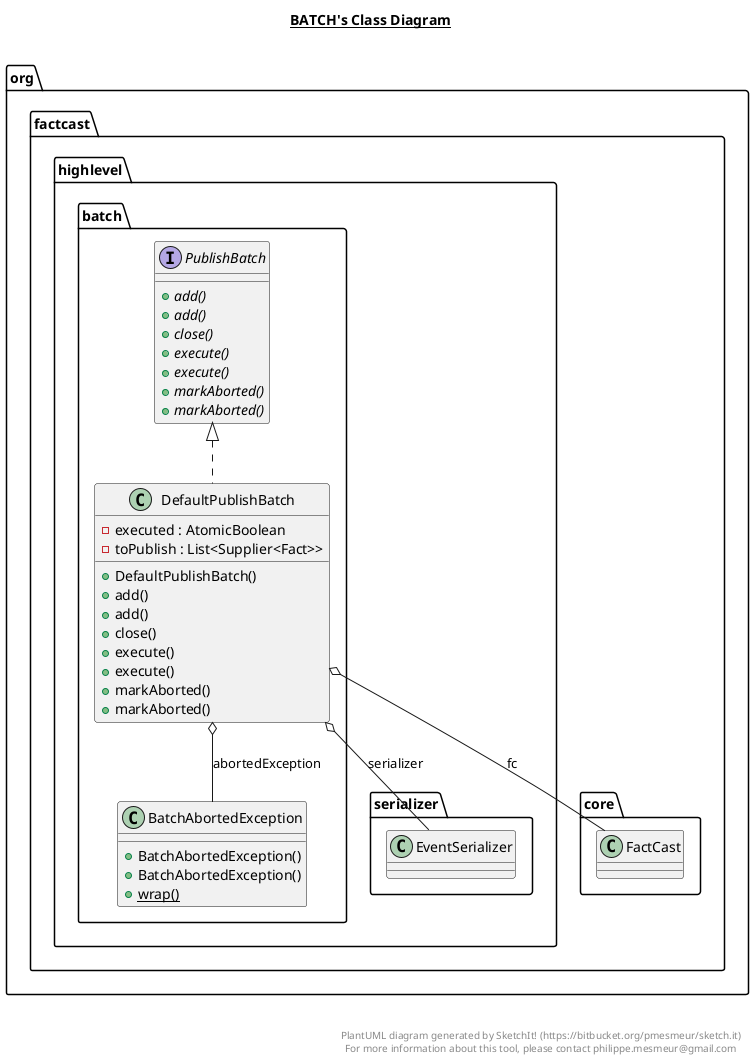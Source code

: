 @startuml

title __BATCH's Class Diagram__\n

  namespace org.factcast.highlevel {
    namespace batch {
      class org.factcast.highlevel.batch.BatchAbortedException {
          + BatchAbortedException()
          + BatchAbortedException()
          {static} + wrap()
      }
    }
  }
  

  namespace org.factcast.highlevel {
    namespace batch {
      class org.factcast.highlevel.batch.DefaultPublishBatch {
          - executed : AtomicBoolean
          - toPublish : List<Supplier<Fact>>
          + DefaultPublishBatch()
          + add()
          + add()
          + close()
          + execute()
          + execute()
          + markAborted()
          + markAborted()
      }
    }
  }
  

  namespace org.factcast.highlevel {
    namespace batch {
      interface org.factcast.highlevel.batch.PublishBatch {
          {abstract} + add()
          {abstract} + add()
          {abstract} + close()
          {abstract} + execute()
          {abstract} + execute()
          {abstract} + markAborted()
          {abstract} + markAborted()
      }
    }
  }
  

  org.factcast.highlevel.batch.DefaultPublishBatch .up.|> org.factcast.highlevel.batch.PublishBatch
  org.factcast.highlevel.batch.DefaultPublishBatch o-- org.factcast.highlevel.batch.BatchAbortedException : abortedException
  org.factcast.highlevel.batch.DefaultPublishBatch o-- org.factcast.core.FactCast : fc
  org.factcast.highlevel.batch.DefaultPublishBatch o-- org.factcast.highlevel.serializer.EventSerializer : serializer


right footer


PlantUML diagram generated by SketchIt! (https://bitbucket.org/pmesmeur/sketch.it)
For more information about this tool, please contact philippe.mesmeur@gmail.com
endfooter

@enduml
